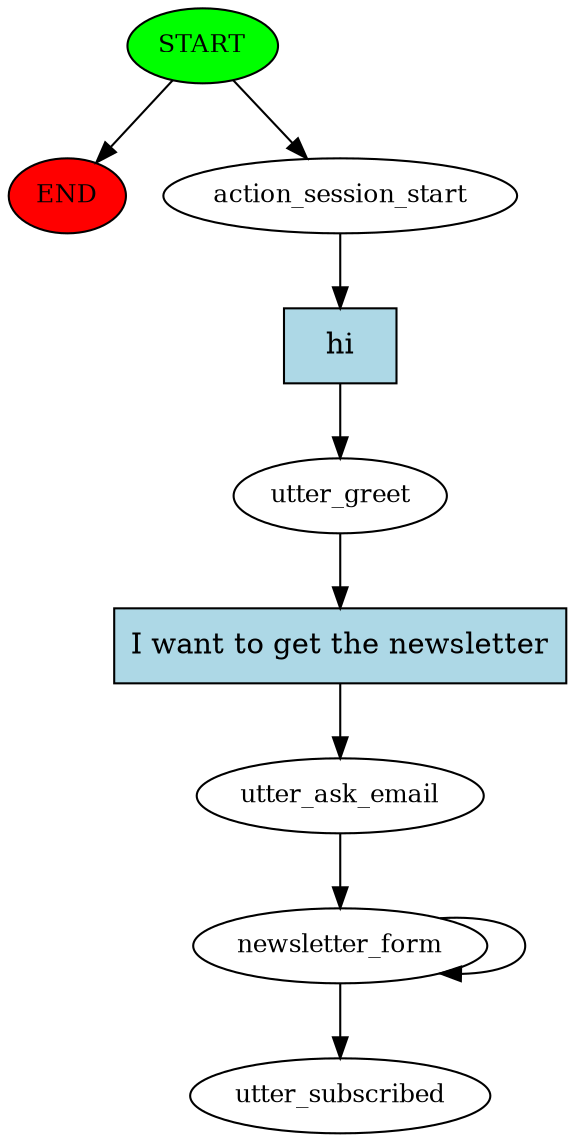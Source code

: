 digraph  {
0 [class="start active", fillcolor=green, fontsize=12, label=START, style=filled];
"-1" [class=end, fillcolor=red, fontsize=12, label=END, style=filled];
1 [class=active, fontsize=12, label=action_session_start];
2 [class=active, fontsize=12, label=utter_greet];
3 [class=active, fontsize=12, label=utter_ask_email];
4 [class=active, fontsize=12, label=newsletter_form];
6 [class="dashed active", fontsize=12, label=utter_subscribed];
7 [class="intent active", fillcolor=lightblue, label=hi, shape=rect, style=filled];
8 [class="intent active", fillcolor=lightblue, label="I want to get the newsletter", shape=rect, style=filled];
0 -> "-1"  [class="", key=NONE, label=""];
0 -> 1  [class=active, key=NONE, label=""];
1 -> 7  [class=active, key=0];
2 -> 8  [class=active, key=0];
3 -> 4  [class=active, key=NONE, label=""];
4 -> 6  [class=active, key=NONE, label=""];
4 -> 4  [class=active, key=NONE, label=""];
7 -> 2  [class=active, key=0];
8 -> 3  [class=active, key=0];
}
